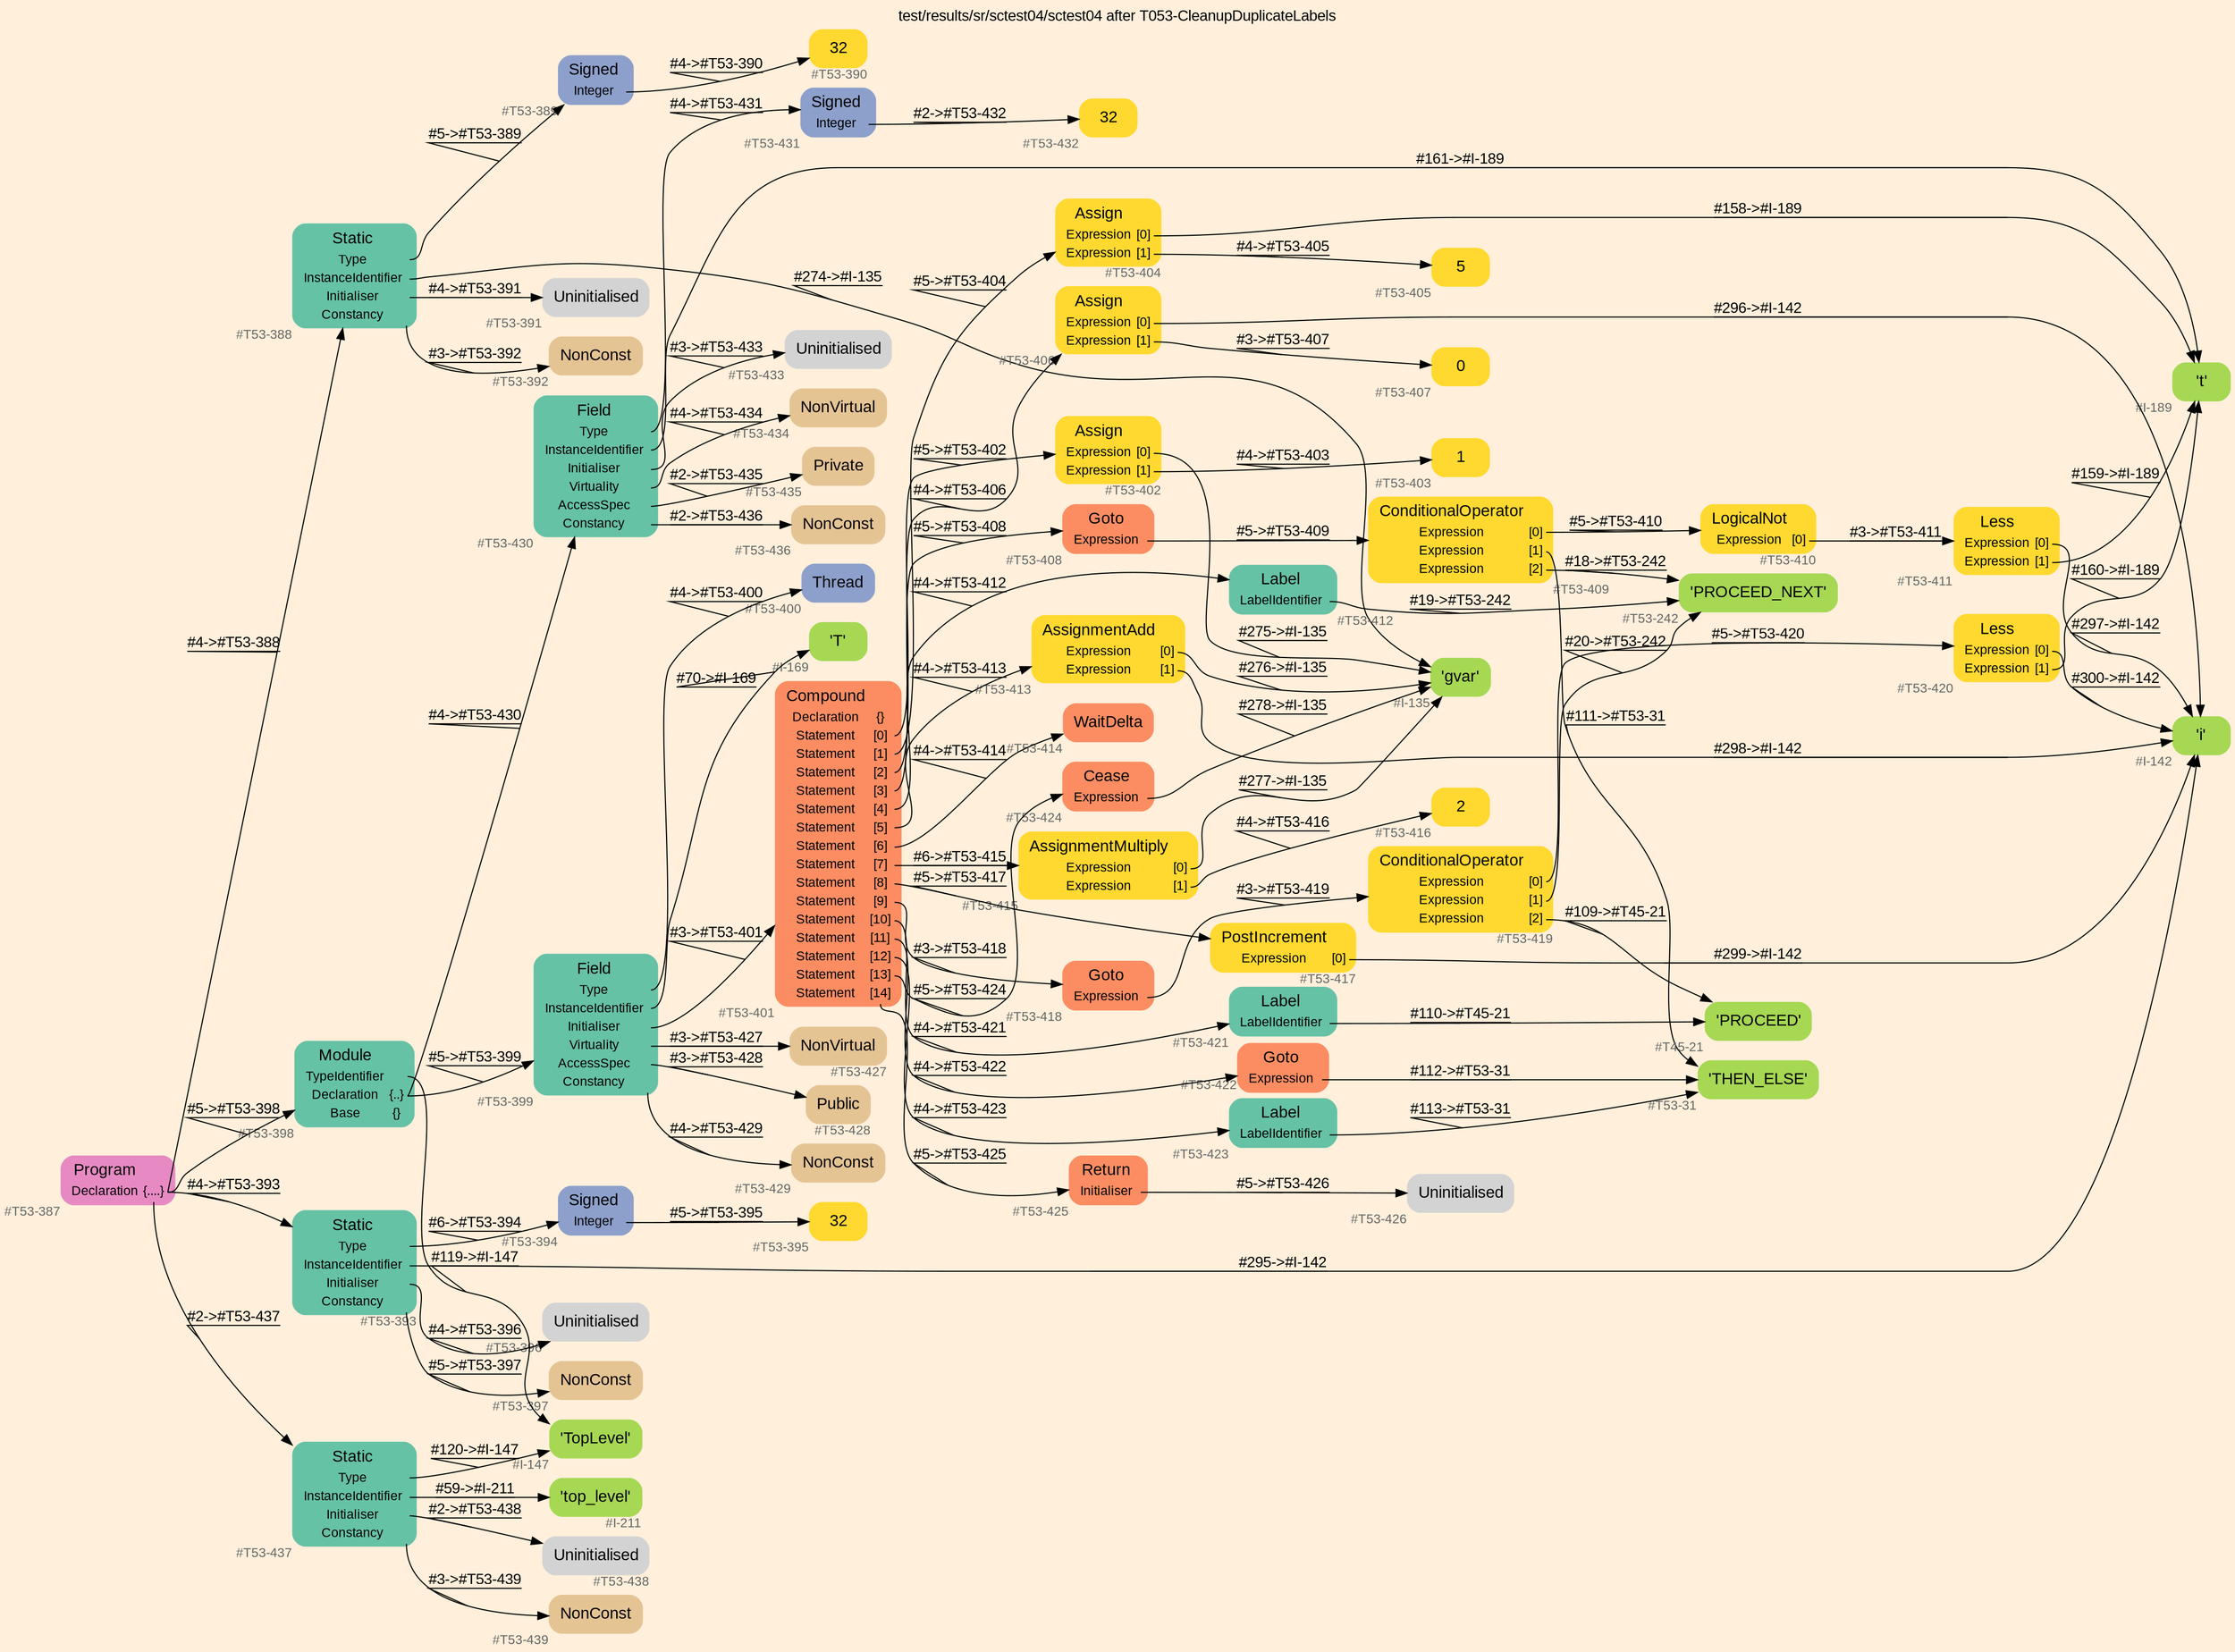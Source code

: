 digraph "test/results/sr/sctest04/sctest04 after T053-CleanupDuplicateLabels" {
label = "test/results/sr/sctest04/sctest04 after T053-CleanupDuplicateLabels"
labelloc = t
graph [
    rankdir = "LR"
    ranksep = 0.3
    bgcolor = antiquewhite1
    color = black
    fontcolor = black
    fontname = "Arial"
];
node [
    fontname = "Arial"
];
edge [
    fontname = "Arial"
];

// -------------------- node figure --------------------
// -------- block #T53-387 ----------
"#T53-387" [
    fillcolor = "/set28/4"
    xlabel = "#T53-387"
    fontsize = "12"
    fontcolor = grey40
    shape = "plaintext"
    label = <<TABLE BORDER="0" CELLBORDER="0" CELLSPACING="0">
     <TR><TD><FONT COLOR="black" POINT-SIZE="15">Program</FONT></TD></TR>
     <TR><TD><FONT COLOR="black" POINT-SIZE="12">Declaration</FONT></TD><TD PORT="port0"><FONT COLOR="black" POINT-SIZE="12">{....}</FONT></TD></TR>
    </TABLE>>
    style = "rounded,filled"
];

// -------- block #T53-388 ----------
"#T53-388" [
    fillcolor = "/set28/1"
    xlabel = "#T53-388"
    fontsize = "12"
    fontcolor = grey40
    shape = "plaintext"
    label = <<TABLE BORDER="0" CELLBORDER="0" CELLSPACING="0">
     <TR><TD><FONT COLOR="black" POINT-SIZE="15">Static</FONT></TD></TR>
     <TR><TD><FONT COLOR="black" POINT-SIZE="12">Type</FONT></TD><TD PORT="port0"></TD></TR>
     <TR><TD><FONT COLOR="black" POINT-SIZE="12">InstanceIdentifier</FONT></TD><TD PORT="port1"></TD></TR>
     <TR><TD><FONT COLOR="black" POINT-SIZE="12">Initialiser</FONT></TD><TD PORT="port2"></TD></TR>
     <TR><TD><FONT COLOR="black" POINT-SIZE="12">Constancy</FONT></TD><TD PORT="port3"></TD></TR>
    </TABLE>>
    style = "rounded,filled"
];

// -------- block #T53-389 ----------
"#T53-389" [
    fillcolor = "/set28/3"
    xlabel = "#T53-389"
    fontsize = "12"
    fontcolor = grey40
    shape = "plaintext"
    label = <<TABLE BORDER="0" CELLBORDER="0" CELLSPACING="0">
     <TR><TD><FONT COLOR="black" POINT-SIZE="15">Signed</FONT></TD></TR>
     <TR><TD><FONT COLOR="black" POINT-SIZE="12">Integer</FONT></TD><TD PORT="port0"></TD></TR>
    </TABLE>>
    style = "rounded,filled"
];

// -------- block #T53-390 ----------
"#T53-390" [
    fillcolor = "/set28/6"
    xlabel = "#T53-390"
    fontsize = "12"
    fontcolor = grey40
    shape = "plaintext"
    label = <<TABLE BORDER="0" CELLBORDER="0" CELLSPACING="0">
     <TR><TD><FONT COLOR="black" POINT-SIZE="15">32</FONT></TD></TR>
    </TABLE>>
    style = "rounded,filled"
];

// -------- block #I-135 ----------
"#I-135" [
    fillcolor = "/set28/5"
    xlabel = "#I-135"
    fontsize = "12"
    fontcolor = grey40
    shape = "plaintext"
    label = <<TABLE BORDER="0" CELLBORDER="0" CELLSPACING="0">
     <TR><TD><FONT COLOR="black" POINT-SIZE="15">'gvar'</FONT></TD></TR>
    </TABLE>>
    style = "rounded,filled"
];

// -------- block #T53-391 ----------
"#T53-391" [
    xlabel = "#T53-391"
    fontsize = "12"
    fontcolor = grey40
    shape = "plaintext"
    label = <<TABLE BORDER="0" CELLBORDER="0" CELLSPACING="0">
     <TR><TD><FONT COLOR="black" POINT-SIZE="15">Uninitialised</FONT></TD></TR>
    </TABLE>>
    style = "rounded,filled"
];

// -------- block #T53-392 ----------
"#T53-392" [
    fillcolor = "/set28/7"
    xlabel = "#T53-392"
    fontsize = "12"
    fontcolor = grey40
    shape = "plaintext"
    label = <<TABLE BORDER="0" CELLBORDER="0" CELLSPACING="0">
     <TR><TD><FONT COLOR="black" POINT-SIZE="15">NonConst</FONT></TD></TR>
    </TABLE>>
    style = "rounded,filled"
];

// -------- block #T53-393 ----------
"#T53-393" [
    fillcolor = "/set28/1"
    xlabel = "#T53-393"
    fontsize = "12"
    fontcolor = grey40
    shape = "plaintext"
    label = <<TABLE BORDER="0" CELLBORDER="0" CELLSPACING="0">
     <TR><TD><FONT COLOR="black" POINT-SIZE="15">Static</FONT></TD></TR>
     <TR><TD><FONT COLOR="black" POINT-SIZE="12">Type</FONT></TD><TD PORT="port0"></TD></TR>
     <TR><TD><FONT COLOR="black" POINT-SIZE="12">InstanceIdentifier</FONT></TD><TD PORT="port1"></TD></TR>
     <TR><TD><FONT COLOR="black" POINT-SIZE="12">Initialiser</FONT></TD><TD PORT="port2"></TD></TR>
     <TR><TD><FONT COLOR="black" POINT-SIZE="12">Constancy</FONT></TD><TD PORT="port3"></TD></TR>
    </TABLE>>
    style = "rounded,filled"
];

// -------- block #T53-394 ----------
"#T53-394" [
    fillcolor = "/set28/3"
    xlabel = "#T53-394"
    fontsize = "12"
    fontcolor = grey40
    shape = "plaintext"
    label = <<TABLE BORDER="0" CELLBORDER="0" CELLSPACING="0">
     <TR><TD><FONT COLOR="black" POINT-SIZE="15">Signed</FONT></TD></TR>
     <TR><TD><FONT COLOR="black" POINT-SIZE="12">Integer</FONT></TD><TD PORT="port0"></TD></TR>
    </TABLE>>
    style = "rounded,filled"
];

// -------- block #T53-395 ----------
"#T53-395" [
    fillcolor = "/set28/6"
    xlabel = "#T53-395"
    fontsize = "12"
    fontcolor = grey40
    shape = "plaintext"
    label = <<TABLE BORDER="0" CELLBORDER="0" CELLSPACING="0">
     <TR><TD><FONT COLOR="black" POINT-SIZE="15">32</FONT></TD></TR>
    </TABLE>>
    style = "rounded,filled"
];

// -------- block #I-142 ----------
"#I-142" [
    fillcolor = "/set28/5"
    xlabel = "#I-142"
    fontsize = "12"
    fontcolor = grey40
    shape = "plaintext"
    label = <<TABLE BORDER="0" CELLBORDER="0" CELLSPACING="0">
     <TR><TD><FONT COLOR="black" POINT-SIZE="15">'i'</FONT></TD></TR>
    </TABLE>>
    style = "rounded,filled"
];

// -------- block #T53-396 ----------
"#T53-396" [
    xlabel = "#T53-396"
    fontsize = "12"
    fontcolor = grey40
    shape = "plaintext"
    label = <<TABLE BORDER="0" CELLBORDER="0" CELLSPACING="0">
     <TR><TD><FONT COLOR="black" POINT-SIZE="15">Uninitialised</FONT></TD></TR>
    </TABLE>>
    style = "rounded,filled"
];

// -------- block #T53-397 ----------
"#T53-397" [
    fillcolor = "/set28/7"
    xlabel = "#T53-397"
    fontsize = "12"
    fontcolor = grey40
    shape = "plaintext"
    label = <<TABLE BORDER="0" CELLBORDER="0" CELLSPACING="0">
     <TR><TD><FONT COLOR="black" POINT-SIZE="15">NonConst</FONT></TD></TR>
    </TABLE>>
    style = "rounded,filled"
];

// -------- block #T53-398 ----------
"#T53-398" [
    fillcolor = "/set28/1"
    xlabel = "#T53-398"
    fontsize = "12"
    fontcolor = grey40
    shape = "plaintext"
    label = <<TABLE BORDER="0" CELLBORDER="0" CELLSPACING="0">
     <TR><TD><FONT COLOR="black" POINT-SIZE="15">Module</FONT></TD></TR>
     <TR><TD><FONT COLOR="black" POINT-SIZE="12">TypeIdentifier</FONT></TD><TD PORT="port0"></TD></TR>
     <TR><TD><FONT COLOR="black" POINT-SIZE="12">Declaration</FONT></TD><TD PORT="port1"><FONT COLOR="black" POINT-SIZE="12">{..}</FONT></TD></TR>
     <TR><TD><FONT COLOR="black" POINT-SIZE="12">Base</FONT></TD><TD PORT="port2"><FONT COLOR="black" POINT-SIZE="12">{}</FONT></TD></TR>
    </TABLE>>
    style = "rounded,filled"
];

// -------- block #I-147 ----------
"#I-147" [
    fillcolor = "/set28/5"
    xlabel = "#I-147"
    fontsize = "12"
    fontcolor = grey40
    shape = "plaintext"
    label = <<TABLE BORDER="0" CELLBORDER="0" CELLSPACING="0">
     <TR><TD><FONT COLOR="black" POINT-SIZE="15">'TopLevel'</FONT></TD></TR>
    </TABLE>>
    style = "rounded,filled"
];

// -------- block #T53-399 ----------
"#T53-399" [
    fillcolor = "/set28/1"
    xlabel = "#T53-399"
    fontsize = "12"
    fontcolor = grey40
    shape = "plaintext"
    label = <<TABLE BORDER="0" CELLBORDER="0" CELLSPACING="0">
     <TR><TD><FONT COLOR="black" POINT-SIZE="15">Field</FONT></TD></TR>
     <TR><TD><FONT COLOR="black" POINT-SIZE="12">Type</FONT></TD><TD PORT="port0"></TD></TR>
     <TR><TD><FONT COLOR="black" POINT-SIZE="12">InstanceIdentifier</FONT></TD><TD PORT="port1"></TD></TR>
     <TR><TD><FONT COLOR="black" POINT-SIZE="12">Initialiser</FONT></TD><TD PORT="port2"></TD></TR>
     <TR><TD><FONT COLOR="black" POINT-SIZE="12">Virtuality</FONT></TD><TD PORT="port3"></TD></TR>
     <TR><TD><FONT COLOR="black" POINT-SIZE="12">AccessSpec</FONT></TD><TD PORT="port4"></TD></TR>
     <TR><TD><FONT COLOR="black" POINT-SIZE="12">Constancy</FONT></TD><TD PORT="port5"></TD></TR>
    </TABLE>>
    style = "rounded,filled"
];

// -------- block #T53-400 ----------
"#T53-400" [
    fillcolor = "/set28/3"
    xlabel = "#T53-400"
    fontsize = "12"
    fontcolor = grey40
    shape = "plaintext"
    label = <<TABLE BORDER="0" CELLBORDER="0" CELLSPACING="0">
     <TR><TD><FONT COLOR="black" POINT-SIZE="15">Thread</FONT></TD></TR>
    </TABLE>>
    style = "rounded,filled"
];

// -------- block #I-169 ----------
"#I-169" [
    fillcolor = "/set28/5"
    xlabel = "#I-169"
    fontsize = "12"
    fontcolor = grey40
    shape = "plaintext"
    label = <<TABLE BORDER="0" CELLBORDER="0" CELLSPACING="0">
     <TR><TD><FONT COLOR="black" POINT-SIZE="15">'T'</FONT></TD></TR>
    </TABLE>>
    style = "rounded,filled"
];

// -------- block #T53-401 ----------
"#T53-401" [
    fillcolor = "/set28/2"
    xlabel = "#T53-401"
    fontsize = "12"
    fontcolor = grey40
    shape = "plaintext"
    label = <<TABLE BORDER="0" CELLBORDER="0" CELLSPACING="0">
     <TR><TD><FONT COLOR="black" POINT-SIZE="15">Compound</FONT></TD></TR>
     <TR><TD><FONT COLOR="black" POINT-SIZE="12">Declaration</FONT></TD><TD PORT="port0"><FONT COLOR="black" POINT-SIZE="12">{}</FONT></TD></TR>
     <TR><TD><FONT COLOR="black" POINT-SIZE="12">Statement</FONT></TD><TD PORT="port1"><FONT COLOR="black" POINT-SIZE="12">[0]</FONT></TD></TR>
     <TR><TD><FONT COLOR="black" POINT-SIZE="12">Statement</FONT></TD><TD PORT="port2"><FONT COLOR="black" POINT-SIZE="12">[1]</FONT></TD></TR>
     <TR><TD><FONT COLOR="black" POINT-SIZE="12">Statement</FONT></TD><TD PORT="port3"><FONT COLOR="black" POINT-SIZE="12">[2]</FONT></TD></TR>
     <TR><TD><FONT COLOR="black" POINT-SIZE="12">Statement</FONT></TD><TD PORT="port4"><FONT COLOR="black" POINT-SIZE="12">[3]</FONT></TD></TR>
     <TR><TD><FONT COLOR="black" POINT-SIZE="12">Statement</FONT></TD><TD PORT="port5"><FONT COLOR="black" POINT-SIZE="12">[4]</FONT></TD></TR>
     <TR><TD><FONT COLOR="black" POINT-SIZE="12">Statement</FONT></TD><TD PORT="port6"><FONT COLOR="black" POINT-SIZE="12">[5]</FONT></TD></TR>
     <TR><TD><FONT COLOR="black" POINT-SIZE="12">Statement</FONT></TD><TD PORT="port7"><FONT COLOR="black" POINT-SIZE="12">[6]</FONT></TD></TR>
     <TR><TD><FONT COLOR="black" POINT-SIZE="12">Statement</FONT></TD><TD PORT="port8"><FONT COLOR="black" POINT-SIZE="12">[7]</FONT></TD></TR>
     <TR><TD><FONT COLOR="black" POINT-SIZE="12">Statement</FONT></TD><TD PORT="port9"><FONT COLOR="black" POINT-SIZE="12">[8]</FONT></TD></TR>
     <TR><TD><FONT COLOR="black" POINT-SIZE="12">Statement</FONT></TD><TD PORT="port10"><FONT COLOR="black" POINT-SIZE="12">[9]</FONT></TD></TR>
     <TR><TD><FONT COLOR="black" POINT-SIZE="12">Statement</FONT></TD><TD PORT="port11"><FONT COLOR="black" POINT-SIZE="12">[10]</FONT></TD></TR>
     <TR><TD><FONT COLOR="black" POINT-SIZE="12">Statement</FONT></TD><TD PORT="port12"><FONT COLOR="black" POINT-SIZE="12">[11]</FONT></TD></TR>
     <TR><TD><FONT COLOR="black" POINT-SIZE="12">Statement</FONT></TD><TD PORT="port13"><FONT COLOR="black" POINT-SIZE="12">[12]</FONT></TD></TR>
     <TR><TD><FONT COLOR="black" POINT-SIZE="12">Statement</FONT></TD><TD PORT="port14"><FONT COLOR="black" POINT-SIZE="12">[13]</FONT></TD></TR>
     <TR><TD><FONT COLOR="black" POINT-SIZE="12">Statement</FONT></TD><TD PORT="port15"><FONT COLOR="black" POINT-SIZE="12">[14]</FONT></TD></TR>
    </TABLE>>
    style = "rounded,filled"
];

// -------- block #T53-402 ----------
"#T53-402" [
    fillcolor = "/set28/6"
    xlabel = "#T53-402"
    fontsize = "12"
    fontcolor = grey40
    shape = "plaintext"
    label = <<TABLE BORDER="0" CELLBORDER="0" CELLSPACING="0">
     <TR><TD><FONT COLOR="black" POINT-SIZE="15">Assign</FONT></TD></TR>
     <TR><TD><FONT COLOR="black" POINT-SIZE="12">Expression</FONT></TD><TD PORT="port0"><FONT COLOR="black" POINT-SIZE="12">[0]</FONT></TD></TR>
     <TR><TD><FONT COLOR="black" POINT-SIZE="12">Expression</FONT></TD><TD PORT="port1"><FONT COLOR="black" POINT-SIZE="12">[1]</FONT></TD></TR>
    </TABLE>>
    style = "rounded,filled"
];

// -------- block #T53-403 ----------
"#T53-403" [
    fillcolor = "/set28/6"
    xlabel = "#T53-403"
    fontsize = "12"
    fontcolor = grey40
    shape = "plaintext"
    label = <<TABLE BORDER="0" CELLBORDER="0" CELLSPACING="0">
     <TR><TD><FONT COLOR="black" POINT-SIZE="15">1</FONT></TD></TR>
    </TABLE>>
    style = "rounded,filled"
];

// -------- block #T53-404 ----------
"#T53-404" [
    fillcolor = "/set28/6"
    xlabel = "#T53-404"
    fontsize = "12"
    fontcolor = grey40
    shape = "plaintext"
    label = <<TABLE BORDER="0" CELLBORDER="0" CELLSPACING="0">
     <TR><TD><FONT COLOR="black" POINT-SIZE="15">Assign</FONT></TD></TR>
     <TR><TD><FONT COLOR="black" POINT-SIZE="12">Expression</FONT></TD><TD PORT="port0"><FONT COLOR="black" POINT-SIZE="12">[0]</FONT></TD></TR>
     <TR><TD><FONT COLOR="black" POINT-SIZE="12">Expression</FONT></TD><TD PORT="port1"><FONT COLOR="black" POINT-SIZE="12">[1]</FONT></TD></TR>
    </TABLE>>
    style = "rounded,filled"
];

// -------- block #I-189 ----------
"#I-189" [
    fillcolor = "/set28/5"
    xlabel = "#I-189"
    fontsize = "12"
    fontcolor = grey40
    shape = "plaintext"
    label = <<TABLE BORDER="0" CELLBORDER="0" CELLSPACING="0">
     <TR><TD><FONT COLOR="black" POINT-SIZE="15">'t'</FONT></TD></TR>
    </TABLE>>
    style = "rounded,filled"
];

// -------- block #T53-405 ----------
"#T53-405" [
    fillcolor = "/set28/6"
    xlabel = "#T53-405"
    fontsize = "12"
    fontcolor = grey40
    shape = "plaintext"
    label = <<TABLE BORDER="0" CELLBORDER="0" CELLSPACING="0">
     <TR><TD><FONT COLOR="black" POINT-SIZE="15">5</FONT></TD></TR>
    </TABLE>>
    style = "rounded,filled"
];

// -------- block #T53-406 ----------
"#T53-406" [
    fillcolor = "/set28/6"
    xlabel = "#T53-406"
    fontsize = "12"
    fontcolor = grey40
    shape = "plaintext"
    label = <<TABLE BORDER="0" CELLBORDER="0" CELLSPACING="0">
     <TR><TD><FONT COLOR="black" POINT-SIZE="15">Assign</FONT></TD></TR>
     <TR><TD><FONT COLOR="black" POINT-SIZE="12">Expression</FONT></TD><TD PORT="port0"><FONT COLOR="black" POINT-SIZE="12">[0]</FONT></TD></TR>
     <TR><TD><FONT COLOR="black" POINT-SIZE="12">Expression</FONT></TD><TD PORT="port1"><FONT COLOR="black" POINT-SIZE="12">[1]</FONT></TD></TR>
    </TABLE>>
    style = "rounded,filled"
];

// -------- block #T53-407 ----------
"#T53-407" [
    fillcolor = "/set28/6"
    xlabel = "#T53-407"
    fontsize = "12"
    fontcolor = grey40
    shape = "plaintext"
    label = <<TABLE BORDER="0" CELLBORDER="0" CELLSPACING="0">
     <TR><TD><FONT COLOR="black" POINT-SIZE="15">0</FONT></TD></TR>
    </TABLE>>
    style = "rounded,filled"
];

// -------- block #T53-408 ----------
"#T53-408" [
    fillcolor = "/set28/2"
    xlabel = "#T53-408"
    fontsize = "12"
    fontcolor = grey40
    shape = "plaintext"
    label = <<TABLE BORDER="0" CELLBORDER="0" CELLSPACING="0">
     <TR><TD><FONT COLOR="black" POINT-SIZE="15">Goto</FONT></TD></TR>
     <TR><TD><FONT COLOR="black" POINT-SIZE="12">Expression</FONT></TD><TD PORT="port0"></TD></TR>
    </TABLE>>
    style = "rounded,filled"
];

// -------- block #T53-409 ----------
"#T53-409" [
    fillcolor = "/set28/6"
    xlabel = "#T53-409"
    fontsize = "12"
    fontcolor = grey40
    shape = "plaintext"
    label = <<TABLE BORDER="0" CELLBORDER="0" CELLSPACING="0">
     <TR><TD><FONT COLOR="black" POINT-SIZE="15">ConditionalOperator</FONT></TD></TR>
     <TR><TD><FONT COLOR="black" POINT-SIZE="12">Expression</FONT></TD><TD PORT="port0"><FONT COLOR="black" POINT-SIZE="12">[0]</FONT></TD></TR>
     <TR><TD><FONT COLOR="black" POINT-SIZE="12">Expression</FONT></TD><TD PORT="port1"><FONT COLOR="black" POINT-SIZE="12">[1]</FONT></TD></TR>
     <TR><TD><FONT COLOR="black" POINT-SIZE="12">Expression</FONT></TD><TD PORT="port2"><FONT COLOR="black" POINT-SIZE="12">[2]</FONT></TD></TR>
    </TABLE>>
    style = "rounded,filled"
];

// -------- block #T53-410 ----------
"#T53-410" [
    fillcolor = "/set28/6"
    xlabel = "#T53-410"
    fontsize = "12"
    fontcolor = grey40
    shape = "plaintext"
    label = <<TABLE BORDER="0" CELLBORDER="0" CELLSPACING="0">
     <TR><TD><FONT COLOR="black" POINT-SIZE="15">LogicalNot</FONT></TD></TR>
     <TR><TD><FONT COLOR="black" POINT-SIZE="12">Expression</FONT></TD><TD PORT="port0"><FONT COLOR="black" POINT-SIZE="12">[0]</FONT></TD></TR>
    </TABLE>>
    style = "rounded,filled"
];

// -------- block #T53-411 ----------
"#T53-411" [
    fillcolor = "/set28/6"
    xlabel = "#T53-411"
    fontsize = "12"
    fontcolor = grey40
    shape = "plaintext"
    label = <<TABLE BORDER="0" CELLBORDER="0" CELLSPACING="0">
     <TR><TD><FONT COLOR="black" POINT-SIZE="15">Less</FONT></TD></TR>
     <TR><TD><FONT COLOR="black" POINT-SIZE="12">Expression</FONT></TD><TD PORT="port0"><FONT COLOR="black" POINT-SIZE="12">[0]</FONT></TD></TR>
     <TR><TD><FONT COLOR="black" POINT-SIZE="12">Expression</FONT></TD><TD PORT="port1"><FONT COLOR="black" POINT-SIZE="12">[1]</FONT></TD></TR>
    </TABLE>>
    style = "rounded,filled"
];

// -------- block #T53-31 ----------
"#T53-31" [
    fillcolor = "/set28/5"
    xlabel = "#T53-31"
    fontsize = "12"
    fontcolor = grey40
    shape = "plaintext"
    label = <<TABLE BORDER="0" CELLBORDER="0" CELLSPACING="0">
     <TR><TD><FONT COLOR="black" POINT-SIZE="15">'THEN_ELSE'</FONT></TD></TR>
    </TABLE>>
    style = "rounded,filled"
];

// -------- block #T53-242 ----------
"#T53-242" [
    fillcolor = "/set28/5"
    xlabel = "#T53-242"
    fontsize = "12"
    fontcolor = grey40
    shape = "plaintext"
    label = <<TABLE BORDER="0" CELLBORDER="0" CELLSPACING="0">
     <TR><TD><FONT COLOR="black" POINT-SIZE="15">'PROCEED_NEXT'</FONT></TD></TR>
    </TABLE>>
    style = "rounded,filled"
];

// -------- block #T53-412 ----------
"#T53-412" [
    fillcolor = "/set28/1"
    xlabel = "#T53-412"
    fontsize = "12"
    fontcolor = grey40
    shape = "plaintext"
    label = <<TABLE BORDER="0" CELLBORDER="0" CELLSPACING="0">
     <TR><TD><FONT COLOR="black" POINT-SIZE="15">Label</FONT></TD></TR>
     <TR><TD><FONT COLOR="black" POINT-SIZE="12">LabelIdentifier</FONT></TD><TD PORT="port0"></TD></TR>
    </TABLE>>
    style = "rounded,filled"
];

// -------- block #T53-413 ----------
"#T53-413" [
    fillcolor = "/set28/6"
    xlabel = "#T53-413"
    fontsize = "12"
    fontcolor = grey40
    shape = "plaintext"
    label = <<TABLE BORDER="0" CELLBORDER="0" CELLSPACING="0">
     <TR><TD><FONT COLOR="black" POINT-SIZE="15">AssignmentAdd</FONT></TD></TR>
     <TR><TD><FONT COLOR="black" POINT-SIZE="12">Expression</FONT></TD><TD PORT="port0"><FONT COLOR="black" POINT-SIZE="12">[0]</FONT></TD></TR>
     <TR><TD><FONT COLOR="black" POINT-SIZE="12">Expression</FONT></TD><TD PORT="port1"><FONT COLOR="black" POINT-SIZE="12">[1]</FONT></TD></TR>
    </TABLE>>
    style = "rounded,filled"
];

// -------- block #T53-414 ----------
"#T53-414" [
    fillcolor = "/set28/2"
    xlabel = "#T53-414"
    fontsize = "12"
    fontcolor = grey40
    shape = "plaintext"
    label = <<TABLE BORDER="0" CELLBORDER="0" CELLSPACING="0">
     <TR><TD><FONT COLOR="black" POINT-SIZE="15">WaitDelta</FONT></TD></TR>
    </TABLE>>
    style = "rounded,filled"
];

// -------- block #T53-415 ----------
"#T53-415" [
    fillcolor = "/set28/6"
    xlabel = "#T53-415"
    fontsize = "12"
    fontcolor = grey40
    shape = "plaintext"
    label = <<TABLE BORDER="0" CELLBORDER="0" CELLSPACING="0">
     <TR><TD><FONT COLOR="black" POINT-SIZE="15">AssignmentMultiply</FONT></TD></TR>
     <TR><TD><FONT COLOR="black" POINT-SIZE="12">Expression</FONT></TD><TD PORT="port0"><FONT COLOR="black" POINT-SIZE="12">[0]</FONT></TD></TR>
     <TR><TD><FONT COLOR="black" POINT-SIZE="12">Expression</FONT></TD><TD PORT="port1"><FONT COLOR="black" POINT-SIZE="12">[1]</FONT></TD></TR>
    </TABLE>>
    style = "rounded,filled"
];

// -------- block #T53-416 ----------
"#T53-416" [
    fillcolor = "/set28/6"
    xlabel = "#T53-416"
    fontsize = "12"
    fontcolor = grey40
    shape = "plaintext"
    label = <<TABLE BORDER="0" CELLBORDER="0" CELLSPACING="0">
     <TR><TD><FONT COLOR="black" POINT-SIZE="15">2</FONT></TD></TR>
    </TABLE>>
    style = "rounded,filled"
];

// -------- block #T53-417 ----------
"#T53-417" [
    fillcolor = "/set28/6"
    xlabel = "#T53-417"
    fontsize = "12"
    fontcolor = grey40
    shape = "plaintext"
    label = <<TABLE BORDER="0" CELLBORDER="0" CELLSPACING="0">
     <TR><TD><FONT COLOR="black" POINT-SIZE="15">PostIncrement</FONT></TD></TR>
     <TR><TD><FONT COLOR="black" POINT-SIZE="12">Expression</FONT></TD><TD PORT="port0"><FONT COLOR="black" POINT-SIZE="12">[0]</FONT></TD></TR>
    </TABLE>>
    style = "rounded,filled"
];

// -------- block #T53-418 ----------
"#T53-418" [
    fillcolor = "/set28/2"
    xlabel = "#T53-418"
    fontsize = "12"
    fontcolor = grey40
    shape = "plaintext"
    label = <<TABLE BORDER="0" CELLBORDER="0" CELLSPACING="0">
     <TR><TD><FONT COLOR="black" POINT-SIZE="15">Goto</FONT></TD></TR>
     <TR><TD><FONT COLOR="black" POINT-SIZE="12">Expression</FONT></TD><TD PORT="port0"></TD></TR>
    </TABLE>>
    style = "rounded,filled"
];

// -------- block #T53-419 ----------
"#T53-419" [
    fillcolor = "/set28/6"
    xlabel = "#T53-419"
    fontsize = "12"
    fontcolor = grey40
    shape = "plaintext"
    label = <<TABLE BORDER="0" CELLBORDER="0" CELLSPACING="0">
     <TR><TD><FONT COLOR="black" POINT-SIZE="15">ConditionalOperator</FONT></TD></TR>
     <TR><TD><FONT COLOR="black" POINT-SIZE="12">Expression</FONT></TD><TD PORT="port0"><FONT COLOR="black" POINT-SIZE="12">[0]</FONT></TD></TR>
     <TR><TD><FONT COLOR="black" POINT-SIZE="12">Expression</FONT></TD><TD PORT="port1"><FONT COLOR="black" POINT-SIZE="12">[1]</FONT></TD></TR>
     <TR><TD><FONT COLOR="black" POINT-SIZE="12">Expression</FONT></TD><TD PORT="port2"><FONT COLOR="black" POINT-SIZE="12">[2]</FONT></TD></TR>
    </TABLE>>
    style = "rounded,filled"
];

// -------- block #T53-420 ----------
"#T53-420" [
    fillcolor = "/set28/6"
    xlabel = "#T53-420"
    fontsize = "12"
    fontcolor = grey40
    shape = "plaintext"
    label = <<TABLE BORDER="0" CELLBORDER="0" CELLSPACING="0">
     <TR><TD><FONT COLOR="black" POINT-SIZE="15">Less</FONT></TD></TR>
     <TR><TD><FONT COLOR="black" POINT-SIZE="12">Expression</FONT></TD><TD PORT="port0"><FONT COLOR="black" POINT-SIZE="12">[0]</FONT></TD></TR>
     <TR><TD><FONT COLOR="black" POINT-SIZE="12">Expression</FONT></TD><TD PORT="port1"><FONT COLOR="black" POINT-SIZE="12">[1]</FONT></TD></TR>
    </TABLE>>
    style = "rounded,filled"
];

// -------- block #T45-21 ----------
"#T45-21" [
    fillcolor = "/set28/5"
    xlabel = "#T45-21"
    fontsize = "12"
    fontcolor = grey40
    shape = "plaintext"
    label = <<TABLE BORDER="0" CELLBORDER="0" CELLSPACING="0">
     <TR><TD><FONT COLOR="black" POINT-SIZE="15">'PROCEED'</FONT></TD></TR>
    </TABLE>>
    style = "rounded,filled"
];

// -------- block #T53-421 ----------
"#T53-421" [
    fillcolor = "/set28/1"
    xlabel = "#T53-421"
    fontsize = "12"
    fontcolor = grey40
    shape = "plaintext"
    label = <<TABLE BORDER="0" CELLBORDER="0" CELLSPACING="0">
     <TR><TD><FONT COLOR="black" POINT-SIZE="15">Label</FONT></TD></TR>
     <TR><TD><FONT COLOR="black" POINT-SIZE="12">LabelIdentifier</FONT></TD><TD PORT="port0"></TD></TR>
    </TABLE>>
    style = "rounded,filled"
];

// -------- block #T53-422 ----------
"#T53-422" [
    fillcolor = "/set28/2"
    xlabel = "#T53-422"
    fontsize = "12"
    fontcolor = grey40
    shape = "plaintext"
    label = <<TABLE BORDER="0" CELLBORDER="0" CELLSPACING="0">
     <TR><TD><FONT COLOR="black" POINT-SIZE="15">Goto</FONT></TD></TR>
     <TR><TD><FONT COLOR="black" POINT-SIZE="12">Expression</FONT></TD><TD PORT="port0"></TD></TR>
    </TABLE>>
    style = "rounded,filled"
];

// -------- block #T53-423 ----------
"#T53-423" [
    fillcolor = "/set28/1"
    xlabel = "#T53-423"
    fontsize = "12"
    fontcolor = grey40
    shape = "plaintext"
    label = <<TABLE BORDER="0" CELLBORDER="0" CELLSPACING="0">
     <TR><TD><FONT COLOR="black" POINT-SIZE="15">Label</FONT></TD></TR>
     <TR><TD><FONT COLOR="black" POINT-SIZE="12">LabelIdentifier</FONT></TD><TD PORT="port0"></TD></TR>
    </TABLE>>
    style = "rounded,filled"
];

// -------- block #T53-424 ----------
"#T53-424" [
    fillcolor = "/set28/2"
    xlabel = "#T53-424"
    fontsize = "12"
    fontcolor = grey40
    shape = "plaintext"
    label = <<TABLE BORDER="0" CELLBORDER="0" CELLSPACING="0">
     <TR><TD><FONT COLOR="black" POINT-SIZE="15">Cease</FONT></TD></TR>
     <TR><TD><FONT COLOR="black" POINT-SIZE="12">Expression</FONT></TD><TD PORT="port0"></TD></TR>
    </TABLE>>
    style = "rounded,filled"
];

// -------- block #T53-425 ----------
"#T53-425" [
    fillcolor = "/set28/2"
    xlabel = "#T53-425"
    fontsize = "12"
    fontcolor = grey40
    shape = "plaintext"
    label = <<TABLE BORDER="0" CELLBORDER="0" CELLSPACING="0">
     <TR><TD><FONT COLOR="black" POINT-SIZE="15">Return</FONT></TD></TR>
     <TR><TD><FONT COLOR="black" POINT-SIZE="12">Initialiser</FONT></TD><TD PORT="port0"></TD></TR>
    </TABLE>>
    style = "rounded,filled"
];

// -------- block #T53-426 ----------
"#T53-426" [
    xlabel = "#T53-426"
    fontsize = "12"
    fontcolor = grey40
    shape = "plaintext"
    label = <<TABLE BORDER="0" CELLBORDER="0" CELLSPACING="0">
     <TR><TD><FONT COLOR="black" POINT-SIZE="15">Uninitialised</FONT></TD></TR>
    </TABLE>>
    style = "rounded,filled"
];

// -------- block #T53-427 ----------
"#T53-427" [
    fillcolor = "/set28/7"
    xlabel = "#T53-427"
    fontsize = "12"
    fontcolor = grey40
    shape = "plaintext"
    label = <<TABLE BORDER="0" CELLBORDER="0" CELLSPACING="0">
     <TR><TD><FONT COLOR="black" POINT-SIZE="15">NonVirtual</FONT></TD></TR>
    </TABLE>>
    style = "rounded,filled"
];

// -------- block #T53-428 ----------
"#T53-428" [
    fillcolor = "/set28/7"
    xlabel = "#T53-428"
    fontsize = "12"
    fontcolor = grey40
    shape = "plaintext"
    label = <<TABLE BORDER="0" CELLBORDER="0" CELLSPACING="0">
     <TR><TD><FONT COLOR="black" POINT-SIZE="15">Public</FONT></TD></TR>
    </TABLE>>
    style = "rounded,filled"
];

// -------- block #T53-429 ----------
"#T53-429" [
    fillcolor = "/set28/7"
    xlabel = "#T53-429"
    fontsize = "12"
    fontcolor = grey40
    shape = "plaintext"
    label = <<TABLE BORDER="0" CELLBORDER="0" CELLSPACING="0">
     <TR><TD><FONT COLOR="black" POINT-SIZE="15">NonConst</FONT></TD></TR>
    </TABLE>>
    style = "rounded,filled"
];

// -------- block #T53-430 ----------
"#T53-430" [
    fillcolor = "/set28/1"
    xlabel = "#T53-430"
    fontsize = "12"
    fontcolor = grey40
    shape = "plaintext"
    label = <<TABLE BORDER="0" CELLBORDER="0" CELLSPACING="0">
     <TR><TD><FONT COLOR="black" POINT-SIZE="15">Field</FONT></TD></TR>
     <TR><TD><FONT COLOR="black" POINT-SIZE="12">Type</FONT></TD><TD PORT="port0"></TD></TR>
     <TR><TD><FONT COLOR="black" POINT-SIZE="12">InstanceIdentifier</FONT></TD><TD PORT="port1"></TD></TR>
     <TR><TD><FONT COLOR="black" POINT-SIZE="12">Initialiser</FONT></TD><TD PORT="port2"></TD></TR>
     <TR><TD><FONT COLOR="black" POINT-SIZE="12">Virtuality</FONT></TD><TD PORT="port3"></TD></TR>
     <TR><TD><FONT COLOR="black" POINT-SIZE="12">AccessSpec</FONT></TD><TD PORT="port4"></TD></TR>
     <TR><TD><FONT COLOR="black" POINT-SIZE="12">Constancy</FONT></TD><TD PORT="port5"></TD></TR>
    </TABLE>>
    style = "rounded,filled"
];

// -------- block #T53-431 ----------
"#T53-431" [
    fillcolor = "/set28/3"
    xlabel = "#T53-431"
    fontsize = "12"
    fontcolor = grey40
    shape = "plaintext"
    label = <<TABLE BORDER="0" CELLBORDER="0" CELLSPACING="0">
     <TR><TD><FONT COLOR="black" POINT-SIZE="15">Signed</FONT></TD></TR>
     <TR><TD><FONT COLOR="black" POINT-SIZE="12">Integer</FONT></TD><TD PORT="port0"></TD></TR>
    </TABLE>>
    style = "rounded,filled"
];

// -------- block #T53-432 ----------
"#T53-432" [
    fillcolor = "/set28/6"
    xlabel = "#T53-432"
    fontsize = "12"
    fontcolor = grey40
    shape = "plaintext"
    label = <<TABLE BORDER="0" CELLBORDER="0" CELLSPACING="0">
     <TR><TD><FONT COLOR="black" POINT-SIZE="15">32</FONT></TD></TR>
    </TABLE>>
    style = "rounded,filled"
];

// -------- block #T53-433 ----------
"#T53-433" [
    xlabel = "#T53-433"
    fontsize = "12"
    fontcolor = grey40
    shape = "plaintext"
    label = <<TABLE BORDER="0" CELLBORDER="0" CELLSPACING="0">
     <TR><TD><FONT COLOR="black" POINT-SIZE="15">Uninitialised</FONT></TD></TR>
    </TABLE>>
    style = "rounded,filled"
];

// -------- block #T53-434 ----------
"#T53-434" [
    fillcolor = "/set28/7"
    xlabel = "#T53-434"
    fontsize = "12"
    fontcolor = grey40
    shape = "plaintext"
    label = <<TABLE BORDER="0" CELLBORDER="0" CELLSPACING="0">
     <TR><TD><FONT COLOR="black" POINT-SIZE="15">NonVirtual</FONT></TD></TR>
    </TABLE>>
    style = "rounded,filled"
];

// -------- block #T53-435 ----------
"#T53-435" [
    fillcolor = "/set28/7"
    xlabel = "#T53-435"
    fontsize = "12"
    fontcolor = grey40
    shape = "plaintext"
    label = <<TABLE BORDER="0" CELLBORDER="0" CELLSPACING="0">
     <TR><TD><FONT COLOR="black" POINT-SIZE="15">Private</FONT></TD></TR>
    </TABLE>>
    style = "rounded,filled"
];

// -------- block #T53-436 ----------
"#T53-436" [
    fillcolor = "/set28/7"
    xlabel = "#T53-436"
    fontsize = "12"
    fontcolor = grey40
    shape = "plaintext"
    label = <<TABLE BORDER="0" CELLBORDER="0" CELLSPACING="0">
     <TR><TD><FONT COLOR="black" POINT-SIZE="15">NonConst</FONT></TD></TR>
    </TABLE>>
    style = "rounded,filled"
];

// -------- block #T53-437 ----------
"#T53-437" [
    fillcolor = "/set28/1"
    xlabel = "#T53-437"
    fontsize = "12"
    fontcolor = grey40
    shape = "plaintext"
    label = <<TABLE BORDER="0" CELLBORDER="0" CELLSPACING="0">
     <TR><TD><FONT COLOR="black" POINT-SIZE="15">Static</FONT></TD></TR>
     <TR><TD><FONT COLOR="black" POINT-SIZE="12">Type</FONT></TD><TD PORT="port0"></TD></TR>
     <TR><TD><FONT COLOR="black" POINT-SIZE="12">InstanceIdentifier</FONT></TD><TD PORT="port1"></TD></TR>
     <TR><TD><FONT COLOR="black" POINT-SIZE="12">Initialiser</FONT></TD><TD PORT="port2"></TD></TR>
     <TR><TD><FONT COLOR="black" POINT-SIZE="12">Constancy</FONT></TD><TD PORT="port3"></TD></TR>
    </TABLE>>
    style = "rounded,filled"
];

// -------- block #I-211 ----------
"#I-211" [
    fillcolor = "/set28/5"
    xlabel = "#I-211"
    fontsize = "12"
    fontcolor = grey40
    shape = "plaintext"
    label = <<TABLE BORDER="0" CELLBORDER="0" CELLSPACING="0">
     <TR><TD><FONT COLOR="black" POINT-SIZE="15">'top_level'</FONT></TD></TR>
    </TABLE>>
    style = "rounded,filled"
];

// -------- block #T53-438 ----------
"#T53-438" [
    xlabel = "#T53-438"
    fontsize = "12"
    fontcolor = grey40
    shape = "plaintext"
    label = <<TABLE BORDER="0" CELLBORDER="0" CELLSPACING="0">
     <TR><TD><FONT COLOR="black" POINT-SIZE="15">Uninitialised</FONT></TD></TR>
    </TABLE>>
    style = "rounded,filled"
];

// -------- block #T53-439 ----------
"#T53-439" [
    fillcolor = "/set28/7"
    xlabel = "#T53-439"
    fontsize = "12"
    fontcolor = grey40
    shape = "plaintext"
    label = <<TABLE BORDER="0" CELLBORDER="0" CELLSPACING="0">
     <TR><TD><FONT COLOR="black" POINT-SIZE="15">NonConst</FONT></TD></TR>
    </TABLE>>
    style = "rounded,filled"
];

"#T53-387":port0 -> "#T53-388" [
    label = "#4-&gt;#T53-388"
    decorate = true
    color = black
    fontcolor = black
];

"#T53-387":port0 -> "#T53-393" [
    label = "#4-&gt;#T53-393"
    decorate = true
    color = black
    fontcolor = black
];

"#T53-387":port0 -> "#T53-398" [
    label = "#5-&gt;#T53-398"
    decorate = true
    color = black
    fontcolor = black
];

"#T53-387":port0 -> "#T53-437" [
    label = "#2-&gt;#T53-437"
    decorate = true
    color = black
    fontcolor = black
];

"#T53-388":port0 -> "#T53-389" [
    label = "#5-&gt;#T53-389"
    decorate = true
    color = black
    fontcolor = black
];

"#T53-388":port1 -> "#I-135" [
    label = "#274-&gt;#I-135"
    decorate = true
    color = black
    fontcolor = black
];

"#T53-388":port2 -> "#T53-391" [
    label = "#4-&gt;#T53-391"
    decorate = true
    color = black
    fontcolor = black
];

"#T53-388":port3 -> "#T53-392" [
    label = "#3-&gt;#T53-392"
    decorate = true
    color = black
    fontcolor = black
];

"#T53-389":port0 -> "#T53-390" [
    label = "#4-&gt;#T53-390"
    decorate = true
    color = black
    fontcolor = black
];

"#T53-393":port0 -> "#T53-394" [
    label = "#6-&gt;#T53-394"
    decorate = true
    color = black
    fontcolor = black
];

"#T53-393":port1 -> "#I-142" [
    label = "#295-&gt;#I-142"
    decorate = true
    color = black
    fontcolor = black
];

"#T53-393":port2 -> "#T53-396" [
    label = "#4-&gt;#T53-396"
    decorate = true
    color = black
    fontcolor = black
];

"#T53-393":port3 -> "#T53-397" [
    label = "#5-&gt;#T53-397"
    decorate = true
    color = black
    fontcolor = black
];

"#T53-394":port0 -> "#T53-395" [
    label = "#5-&gt;#T53-395"
    decorate = true
    color = black
    fontcolor = black
];

"#T53-398":port0 -> "#I-147" [
    label = "#119-&gt;#I-147"
    decorate = true
    color = black
    fontcolor = black
];

"#T53-398":port1 -> "#T53-399" [
    label = "#5-&gt;#T53-399"
    decorate = true
    color = black
    fontcolor = black
];

"#T53-398":port1 -> "#T53-430" [
    label = "#4-&gt;#T53-430"
    decorate = true
    color = black
    fontcolor = black
];

"#T53-399":port0 -> "#T53-400" [
    label = "#4-&gt;#T53-400"
    decorate = true
    color = black
    fontcolor = black
];

"#T53-399":port1 -> "#I-169" [
    label = "#70-&gt;#I-169"
    decorate = true
    color = black
    fontcolor = black
];

"#T53-399":port2 -> "#T53-401" [
    label = "#3-&gt;#T53-401"
    decorate = true
    color = black
    fontcolor = black
];

"#T53-399":port3 -> "#T53-427" [
    label = "#3-&gt;#T53-427"
    decorate = true
    color = black
    fontcolor = black
];

"#T53-399":port4 -> "#T53-428" [
    label = "#3-&gt;#T53-428"
    decorate = true
    color = black
    fontcolor = black
];

"#T53-399":port5 -> "#T53-429" [
    label = "#4-&gt;#T53-429"
    decorate = true
    color = black
    fontcolor = black
];

"#T53-401":port1 -> "#T53-402" [
    label = "#5-&gt;#T53-402"
    decorate = true
    color = black
    fontcolor = black
];

"#T53-401":port2 -> "#T53-404" [
    label = "#5-&gt;#T53-404"
    decorate = true
    color = black
    fontcolor = black
];

"#T53-401":port3 -> "#T53-406" [
    label = "#4-&gt;#T53-406"
    decorate = true
    color = black
    fontcolor = black
];

"#T53-401":port4 -> "#T53-408" [
    label = "#5-&gt;#T53-408"
    decorate = true
    color = black
    fontcolor = black
];

"#T53-401":port5 -> "#T53-412" [
    label = "#4-&gt;#T53-412"
    decorate = true
    color = black
    fontcolor = black
];

"#T53-401":port6 -> "#T53-413" [
    label = "#4-&gt;#T53-413"
    decorate = true
    color = black
    fontcolor = black
];

"#T53-401":port7 -> "#T53-414" [
    label = "#4-&gt;#T53-414"
    decorate = true
    color = black
    fontcolor = black
];

"#T53-401":port8 -> "#T53-415" [
    label = "#6-&gt;#T53-415"
    decorate = true
    color = black
    fontcolor = black
];

"#T53-401":port9 -> "#T53-417" [
    label = "#5-&gt;#T53-417"
    decorate = true
    color = black
    fontcolor = black
];

"#T53-401":port10 -> "#T53-418" [
    label = "#3-&gt;#T53-418"
    decorate = true
    color = black
    fontcolor = black
];

"#T53-401":port11 -> "#T53-421" [
    label = "#4-&gt;#T53-421"
    decorate = true
    color = black
    fontcolor = black
];

"#T53-401":port12 -> "#T53-422" [
    label = "#4-&gt;#T53-422"
    decorate = true
    color = black
    fontcolor = black
];

"#T53-401":port13 -> "#T53-423" [
    label = "#4-&gt;#T53-423"
    decorate = true
    color = black
    fontcolor = black
];

"#T53-401":port14 -> "#T53-424" [
    label = "#5-&gt;#T53-424"
    decorate = true
    color = black
    fontcolor = black
];

"#T53-401":port15 -> "#T53-425" [
    label = "#5-&gt;#T53-425"
    decorate = true
    color = black
    fontcolor = black
];

"#T53-402":port0 -> "#I-135" [
    label = "#275-&gt;#I-135"
    decorate = true
    color = black
    fontcolor = black
];

"#T53-402":port1 -> "#T53-403" [
    label = "#4-&gt;#T53-403"
    decorate = true
    color = black
    fontcolor = black
];

"#T53-404":port0 -> "#I-189" [
    label = "#158-&gt;#I-189"
    decorate = true
    color = black
    fontcolor = black
];

"#T53-404":port1 -> "#T53-405" [
    label = "#4-&gt;#T53-405"
    decorate = true
    color = black
    fontcolor = black
];

"#T53-406":port0 -> "#I-142" [
    label = "#296-&gt;#I-142"
    decorate = true
    color = black
    fontcolor = black
];

"#T53-406":port1 -> "#T53-407" [
    label = "#3-&gt;#T53-407"
    decorate = true
    color = black
    fontcolor = black
];

"#T53-408":port0 -> "#T53-409" [
    label = "#5-&gt;#T53-409"
    decorate = true
    color = black
    fontcolor = black
];

"#T53-409":port0 -> "#T53-410" [
    label = "#5-&gt;#T53-410"
    decorate = true
    color = black
    fontcolor = black
];

"#T53-409":port1 -> "#T53-31" [
    label = "#111-&gt;#T53-31"
    decorate = true
    color = black
    fontcolor = black
];

"#T53-409":port2 -> "#T53-242" [
    label = "#18-&gt;#T53-242"
    decorate = true
    color = black
    fontcolor = black
];

"#T53-410":port0 -> "#T53-411" [
    label = "#3-&gt;#T53-411"
    decorate = true
    color = black
    fontcolor = black
];

"#T53-411":port0 -> "#I-142" [
    label = "#297-&gt;#I-142"
    decorate = true
    color = black
    fontcolor = black
];

"#T53-411":port1 -> "#I-189" [
    label = "#159-&gt;#I-189"
    decorate = true
    color = black
    fontcolor = black
];

"#T53-412":port0 -> "#T53-242" [
    label = "#19-&gt;#T53-242"
    decorate = true
    color = black
    fontcolor = black
];

"#T53-413":port0 -> "#I-135" [
    label = "#276-&gt;#I-135"
    decorate = true
    color = black
    fontcolor = black
];

"#T53-413":port1 -> "#I-142" [
    label = "#298-&gt;#I-142"
    decorate = true
    color = black
    fontcolor = black
];

"#T53-415":port0 -> "#I-135" [
    label = "#277-&gt;#I-135"
    decorate = true
    color = black
    fontcolor = black
];

"#T53-415":port1 -> "#T53-416" [
    label = "#4-&gt;#T53-416"
    decorate = true
    color = black
    fontcolor = black
];

"#T53-417":port0 -> "#I-142" [
    label = "#299-&gt;#I-142"
    decorate = true
    color = black
    fontcolor = black
];

"#T53-418":port0 -> "#T53-419" [
    label = "#3-&gt;#T53-419"
    decorate = true
    color = black
    fontcolor = black
];

"#T53-419":port0 -> "#T53-420" [
    label = "#5-&gt;#T53-420"
    decorate = true
    color = black
    fontcolor = black
];

"#T53-419":port1 -> "#T53-242" [
    label = "#20-&gt;#T53-242"
    decorate = true
    color = black
    fontcolor = black
];

"#T53-419":port2 -> "#T45-21" [
    label = "#109-&gt;#T45-21"
    decorate = true
    color = black
    fontcolor = black
];

"#T53-420":port0 -> "#I-142" [
    label = "#300-&gt;#I-142"
    decorate = true
    color = black
    fontcolor = black
];

"#T53-420":port1 -> "#I-189" [
    label = "#160-&gt;#I-189"
    decorate = true
    color = black
    fontcolor = black
];

"#T53-421":port0 -> "#T45-21" [
    label = "#110-&gt;#T45-21"
    decorate = true
    color = black
    fontcolor = black
];

"#T53-422":port0 -> "#T53-31" [
    label = "#112-&gt;#T53-31"
    decorate = true
    color = black
    fontcolor = black
];

"#T53-423":port0 -> "#T53-31" [
    label = "#113-&gt;#T53-31"
    decorate = true
    color = black
    fontcolor = black
];

"#T53-424":port0 -> "#I-135" [
    label = "#278-&gt;#I-135"
    decorate = true
    color = black
    fontcolor = black
];

"#T53-425":port0 -> "#T53-426" [
    label = "#5-&gt;#T53-426"
    decorate = true
    color = black
    fontcolor = black
];

"#T53-430":port0 -> "#T53-431" [
    label = "#4-&gt;#T53-431"
    decorate = true
    color = black
    fontcolor = black
];

"#T53-430":port1 -> "#I-189" [
    label = "#161-&gt;#I-189"
    decorate = true
    color = black
    fontcolor = black
];

"#T53-430":port2 -> "#T53-433" [
    label = "#3-&gt;#T53-433"
    decorate = true
    color = black
    fontcolor = black
];

"#T53-430":port3 -> "#T53-434" [
    label = "#4-&gt;#T53-434"
    decorate = true
    color = black
    fontcolor = black
];

"#T53-430":port4 -> "#T53-435" [
    label = "#2-&gt;#T53-435"
    decorate = true
    color = black
    fontcolor = black
];

"#T53-430":port5 -> "#T53-436" [
    label = "#2-&gt;#T53-436"
    decorate = true
    color = black
    fontcolor = black
];

"#T53-431":port0 -> "#T53-432" [
    label = "#2-&gt;#T53-432"
    decorate = true
    color = black
    fontcolor = black
];

"#T53-437":port0 -> "#I-147" [
    label = "#120-&gt;#I-147"
    decorate = true
    color = black
    fontcolor = black
];

"#T53-437":port1 -> "#I-211" [
    label = "#59-&gt;#I-211"
    decorate = true
    color = black
    fontcolor = black
];

"#T53-437":port2 -> "#T53-438" [
    label = "#2-&gt;#T53-438"
    decorate = true
    color = black
    fontcolor = black
];

"#T53-437":port3 -> "#T53-439" [
    label = "#3-&gt;#T53-439"
    decorate = true
    color = black
    fontcolor = black
];


}
